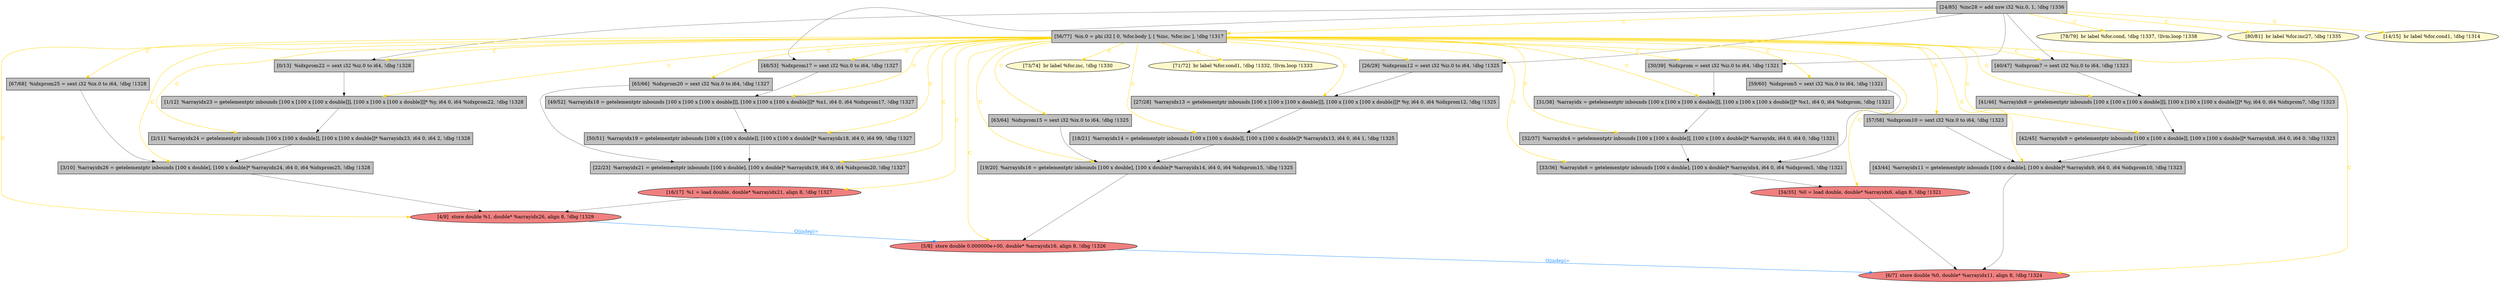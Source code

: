 
digraph G {


node543 [fillcolor=grey,label="[3/10]  %arrayidx26 = getelementptr inbounds [100 x double], [100 x double]* %arrayidx24, i64 0, i64 %idxprom25, !dbg !1328",shape=rectangle,style=filled ]
node521 [fillcolor=grey,label="[57/58]  %idxprom10 = sext i32 %ix.0 to i64, !dbg !1323",shape=rectangle,style=filled ]
node519 [fillcolor=grey,label="[48/53]  %idxprom17 = sext i32 %iz.0 to i64, !dbg !1327",shape=rectangle,style=filled ]
node514 [fillcolor=lightcoral,label="[6/7]  store double %0, double* %arrayidx11, align 8, !dbg !1324",shape=ellipse,style=filled ]
node522 [fillcolor=grey,label="[27/28]  %arrayidx13 = getelementptr inbounds [100 x [100 x [100 x double]]], [100 x [100 x [100 x double]]]* %y, i64 0, i64 %idxprom12, !dbg !1325",shape=rectangle,style=filled ]
node507 [fillcolor=lightcoral,label="[5/8]  store double 0.000000e+00, double* %arrayidx16, align 8, !dbg !1326",shape=ellipse,style=filled ]
node517 [fillcolor=grey,label="[26/29]  %idxprom12 = sext i32 %iz.0 to i64, !dbg !1325",shape=rectangle,style=filled ]
node520 [fillcolor=grey,label="[63/64]  %idxprom15 = sext i32 %ix.0 to i64, !dbg !1325",shape=rectangle,style=filled ]
node518 [fillcolor=grey,label="[40/47]  %idxprom7 = sext i32 %iz.0 to i64, !dbg !1323",shape=rectangle,style=filled ]
node527 [fillcolor=lemonchiffon,label="[78/79]  br label %for.cond, !dbg !1337, !llvm.loop !1338",shape=ellipse,style=filled ]
node526 [fillcolor=grey,label="[1/12]  %arrayidx23 = getelementptr inbounds [100 x [100 x [100 x double]]], [100 x [100 x [100 x double]]]* %y, i64 0, i64 %idxprom22, !dbg !1328",shape=rectangle,style=filled ]
node513 [fillcolor=grey,label="[59/60]  %idxprom5 = sext i32 %ix.0 to i64, !dbg !1321",shape=rectangle,style=filled ]
node523 [fillcolor=grey,label="[41/46]  %arrayidx8 = getelementptr inbounds [100 x [100 x [100 x double]]], [100 x [100 x [100 x double]]]* %y, i64 0, i64 %idxprom7, !dbg !1323",shape=rectangle,style=filled ]
node512 [fillcolor=lemonchiffon,label="[73/74]  br label %for.inc, !dbg !1330",shape=ellipse,style=filled ]
node534 [fillcolor=lemonchiffon,label="[71/72]  br label %for.cond1, !dbg !1332, !llvm.loop !1333",shape=ellipse,style=filled ]
node537 [fillcolor=grey,label="[22/23]  %arrayidx21 = getelementptr inbounds [100 x double], [100 x double]* %arrayidx19, i64 0, i64 %idxprom20, !dbg !1327",shape=rectangle,style=filled ]
node524 [fillcolor=grey,label="[50/51]  %arrayidx19 = getelementptr inbounds [100 x [100 x double]], [100 x [100 x double]]* %arrayidx18, i64 0, i64 99, !dbg !1327",shape=rectangle,style=filled ]
node533 [fillcolor=grey,label="[33/36]  %arrayidx6 = getelementptr inbounds [100 x double], [100 x double]* %arrayidx4, i64 0, i64 %idxprom5, !dbg !1321",shape=rectangle,style=filled ]
node511 [fillcolor=lemonchiffon,label="[80/81]  br label %for.inc27, !dbg !1335",shape=ellipse,style=filled ]
node509 [fillcolor=lightcoral,label="[34/35]  %0 = load double, double* %arrayidx6, align 8, !dbg !1321",shape=ellipse,style=filled ]
node510 [fillcolor=grey,label="[49/52]  %arrayidx18 = getelementptr inbounds [100 x [100 x [100 x double]]], [100 x [100 x [100 x double]]]* %x1, i64 0, i64 %idxprom17, !dbg !1327",shape=rectangle,style=filled ]
node525 [fillcolor=grey,label="[32/37]  %arrayidx4 = getelementptr inbounds [100 x [100 x double]], [100 x [100 x double]]* %arrayidx, i64 0, i64 0, !dbg !1321",shape=rectangle,style=filled ]
node528 [fillcolor=grey,label="[42/45]  %arrayidx9 = getelementptr inbounds [100 x [100 x double]], [100 x [100 x double]]* %arrayidx8, i64 0, i64 0, !dbg !1323",shape=rectangle,style=filled ]
node529 [fillcolor=grey,label="[43/44]  %arrayidx11 = getelementptr inbounds [100 x double], [100 x double]* %arrayidx9, i64 0, i64 %idxprom10, !dbg !1323",shape=rectangle,style=filled ]
node530 [fillcolor=grey,label="[19/20]  %arrayidx16 = getelementptr inbounds [100 x double], [100 x double]* %arrayidx14, i64 0, i64 %idxprom15, !dbg !1325",shape=rectangle,style=filled ]
node531 [fillcolor=grey,label="[30/39]  %idxprom = sext i32 %iz.0 to i64, !dbg !1321",shape=rectangle,style=filled ]
node535 [fillcolor=lightcoral,label="[4/9]  store double %1, double* %arrayidx26, align 8, !dbg !1329",shape=ellipse,style=filled ]
node542 [fillcolor=grey,label="[2/11]  %arrayidx24 = getelementptr inbounds [100 x [100 x double]], [100 x [100 x double]]* %arrayidx23, i64 0, i64 2, !dbg !1328",shape=rectangle,style=filled ]
node532 [fillcolor=grey,label="[31/38]  %arrayidx = getelementptr inbounds [100 x [100 x [100 x double]]], [100 x [100 x [100 x double]]]* %x1, i64 0, i64 %idxprom, !dbg !1321",shape=rectangle,style=filled ]
node536 [fillcolor=grey,label="[24/85]  %inc28 = add nsw i32 %iz.0, 1, !dbg !1336",shape=rectangle,style=filled ]
node538 [fillcolor=grey,label="[18/21]  %arrayidx14 = getelementptr inbounds [100 x [100 x double]], [100 x [100 x double]]* %arrayidx13, i64 0, i64 1, !dbg !1325",shape=rectangle,style=filled ]
node539 [fillcolor=lightcoral,label="[16/17]  %1 = load double, double* %arrayidx21, align 8, !dbg !1327",shape=ellipse,style=filled ]
node516 [fillcolor=grey,label="[65/66]  %idxprom20 = sext i32 %ix.0 to i64, !dbg !1327",shape=rectangle,style=filled ]
node540 [fillcolor=lemonchiffon,label="[14/15]  br label %for.cond1, !dbg !1314",shape=ellipse,style=filled ]
node515 [fillcolor=grey,label="[67/68]  %idxprom25 = sext i32 %ix.0 to i64, !dbg !1328",shape=rectangle,style=filled ]
node508 [fillcolor=grey,label="[56/77]  %ix.0 = phi i32 [ 0, %for.body ], [ %inc, %for.inc ], !dbg !1317",shape=rectangle,style=filled ]
node541 [fillcolor=grey,label="[0/13]  %idxprom22 = sext i32 %iz.0 to i64, !dbg !1328",shape=rectangle,style=filled ]

node508->node512 [style=solid,color=gold,label="C",penwidth=1.0,fontcolor=gold ]
node536->node540 [style=solid,color=gold,label="C",penwidth=1.0,fontcolor=gold ]
node508->node515 [style=solid,color=gold,label="C",penwidth=1.0,fontcolor=gold ]
node508->node534 [style=solid,color=gold,label="C",penwidth=1.0,fontcolor=gold ]
node508->node517 [style=solid,color=gold,label="C",penwidth=1.0,fontcolor=gold ]
node508->node531 [style=solid,color=gold,label="C",penwidth=1.0,fontcolor=gold ]
node542->node543 [style=solid,color=black,label="",penwidth=0.5,fontcolor=black ]
node508->node516 [style=solid,color=gold,label="C",penwidth=1.0,fontcolor=gold ]
node508->node542 [style=solid,color=gold,label="C",penwidth=1.0,fontcolor=gold ]
node519->node510 [style=solid,color=black,label="",penwidth=0.5,fontcolor=black ]
node508->node537 [style=solid,color=gold,label="C",penwidth=1.0,fontcolor=gold ]
node508->node539 [style=solid,color=gold,label="C",penwidth=1.0,fontcolor=gold ]
node508->node538 [style=solid,color=gold,label="C",penwidth=1.0,fontcolor=gold ]
node528->node529 [style=solid,color=black,label="",penwidth=0.5,fontcolor=black ]
node522->node538 [style=solid,color=black,label="",penwidth=0.5,fontcolor=black ]
node521->node529 [style=solid,color=black,label="",penwidth=0.5,fontcolor=black ]
node509->node514 [style=solid,color=black,label="",penwidth=0.5,fontcolor=black ]
node517->node522 [style=solid,color=black,label="",penwidth=0.5,fontcolor=black ]
node515->node543 [style=solid,color=black,label="",penwidth=0.5,fontcolor=black ]
node508->node513 [style=solid,color=gold,label="C",penwidth=1.0,fontcolor=gold ]
node508->node523 [style=solid,color=gold,label="C",penwidth=1.0,fontcolor=gold ]
node508->node520 [style=solid,color=gold,label="C",penwidth=1.0,fontcolor=gold ]
node532->node525 [style=solid,color=black,label="",penwidth=0.5,fontcolor=black ]
node510->node524 [style=solid,color=black,label="",penwidth=0.5,fontcolor=black ]
node508->node507 [style=solid,color=gold,label="C",penwidth=1.0,fontcolor=gold ]
node536->node511 [style=solid,color=gold,label="C",penwidth=1.0,fontcolor=gold ]
node507->node514 [style=solid,color=dodgerblue,label="O|indep|=",penwidth=1.0,fontcolor=dodgerblue ]
node533->node509 [style=solid,color=black,label="",penwidth=0.5,fontcolor=black ]
node536->node541 [style=solid,color=black,label="",penwidth=0.5,fontcolor=black ]
node508->node510 [style=solid,color=gold,label="C",penwidth=1.0,fontcolor=gold ]
node536->node518 [style=solid,color=black,label="",penwidth=0.5,fontcolor=black ]
node541->node526 [style=solid,color=black,label="",penwidth=0.5,fontcolor=black ]
node525->node533 [style=solid,color=black,label="",penwidth=0.5,fontcolor=black ]
node508->node532 [style=solid,color=gold,label="C",penwidth=1.0,fontcolor=gold ]
node536->node531 [style=solid,color=black,label="",penwidth=0.5,fontcolor=black ]
node524->node537 [style=solid,color=black,label="",penwidth=0.5,fontcolor=black ]
node535->node507 [style=solid,color=dodgerblue,label="O|indep|=",penwidth=1.0,fontcolor=dodgerblue ]
node508->node533 [style=solid,color=gold,label="C",penwidth=1.0,fontcolor=gold ]
node516->node537 [style=solid,color=black,label="",penwidth=0.5,fontcolor=black ]
node537->node539 [style=solid,color=black,label="",penwidth=0.5,fontcolor=black ]
node508->node519 [style=solid,color=gold,label="C",penwidth=1.0,fontcolor=gold ]
node530->node507 [style=solid,color=black,label="",penwidth=0.5,fontcolor=black ]
node508->node522 [style=solid,color=gold,label="C",penwidth=1.0,fontcolor=gold ]
node536->node508 [style=solid,color=gold,label="C",penwidth=1.0,fontcolor=gold ]
node539->node535 [style=solid,color=black,label="",penwidth=0.5,fontcolor=black ]
node536->node517 [style=solid,color=black,label="",penwidth=0.5,fontcolor=black ]
node508->node518 [style=solid,color=gold,label="C",penwidth=1.0,fontcolor=gold ]
node508->node543 [style=solid,color=gold,label="C",penwidth=1.0,fontcolor=gold ]
node536->node527 [style=solid,color=gold,label="C",penwidth=1.0,fontcolor=gold ]
node508->node514 [style=solid,color=gold,label="C",penwidth=1.0,fontcolor=gold ]
node508->node521 [style=solid,color=gold,label="C",penwidth=1.0,fontcolor=gold ]
node538->node530 [style=solid,color=black,label="",penwidth=0.5,fontcolor=black ]
node508->node526 [style=solid,color=gold,label="C",penwidth=1.0,fontcolor=gold ]
node508->node509 [style=solid,color=gold,label="C",penwidth=1.0,fontcolor=gold ]
node536->node519 [style=solid,color=black,label="",penwidth=0.5,fontcolor=black ]
node543->node535 [style=solid,color=black,label="",penwidth=0.5,fontcolor=black ]
node523->node528 [style=solid,color=black,label="",penwidth=0.5,fontcolor=black ]
node508->node528 [style=solid,color=gold,label="C",penwidth=1.0,fontcolor=gold ]
node508->node530 [style=solid,color=gold,label="C",penwidth=1.0,fontcolor=gold ]
node508->node541 [style=solid,color=gold,label="C",penwidth=1.0,fontcolor=gold ]
node518->node523 [style=solid,color=black,label="",penwidth=0.5,fontcolor=black ]
node508->node525 [style=solid,color=gold,label="C",penwidth=1.0,fontcolor=gold ]
node508->node524 [style=solid,color=gold,label="C",penwidth=1.0,fontcolor=gold ]
node526->node542 [style=solid,color=black,label="",penwidth=0.5,fontcolor=black ]
node508->node535 [style=solid,color=gold,label="C",penwidth=1.0,fontcolor=gold ]
node531->node532 [style=solid,color=black,label="",penwidth=0.5,fontcolor=black ]
node520->node530 [style=solid,color=black,label="",penwidth=0.5,fontcolor=black ]
node508->node529 [style=solid,color=gold,label="C",penwidth=1.0,fontcolor=gold ]
node513->node533 [style=solid,color=black,label="",penwidth=0.5,fontcolor=black ]
node529->node514 [style=solid,color=black,label="",penwidth=0.5,fontcolor=black ]


}
